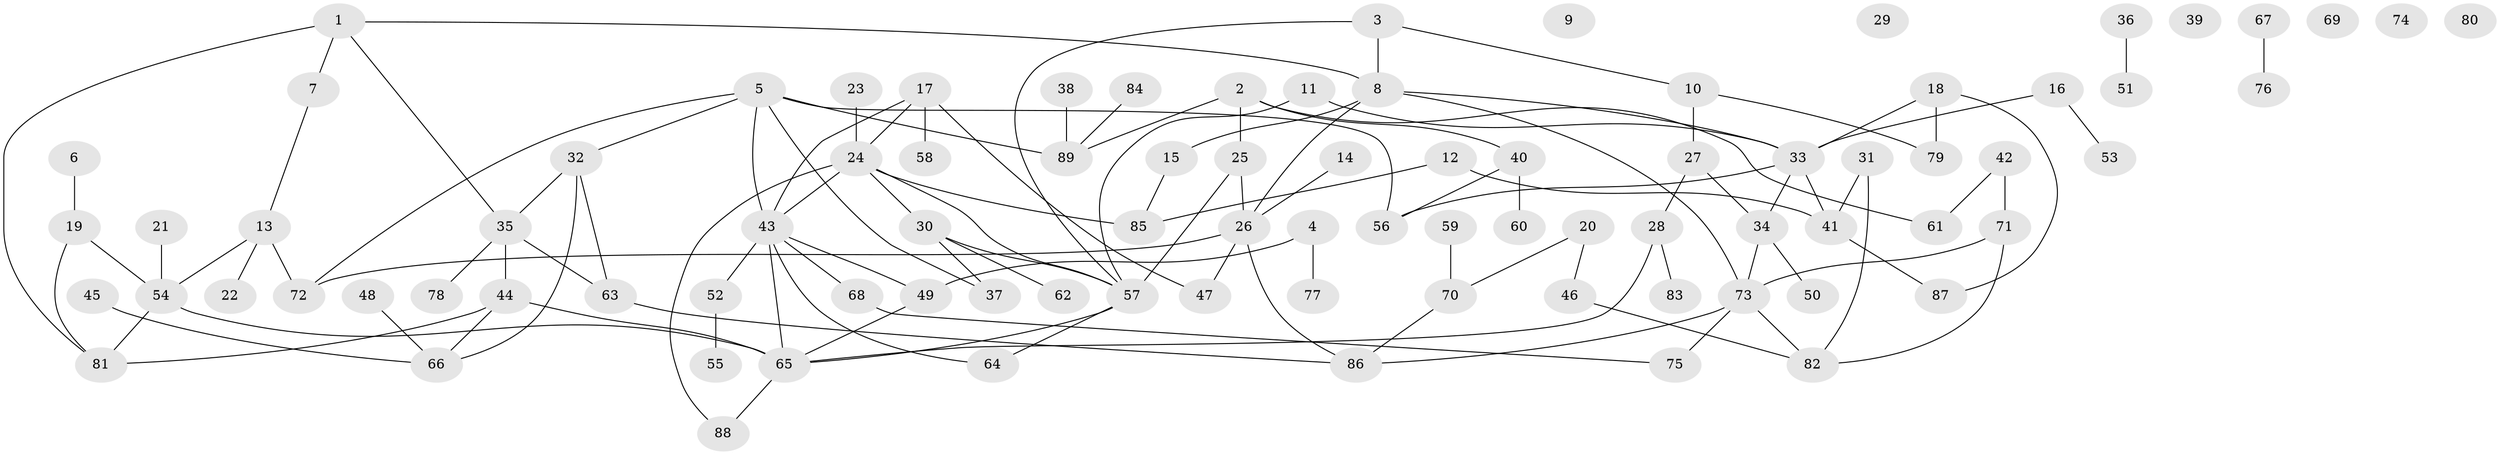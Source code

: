 // coarse degree distribution, {6: 0.16129032258064516, 5: 0.0967741935483871, 4: 0.06451612903225806, 2: 0.25806451612903225, 8: 0.06451612903225806, 7: 0.06451612903225806, 3: 0.16129032258064516, 1: 0.12903225806451613}
// Generated by graph-tools (version 1.1) at 2025/48/03/04/25 22:48:19]
// undirected, 89 vertices, 117 edges
graph export_dot {
  node [color=gray90,style=filled];
  1;
  2;
  3;
  4;
  5;
  6;
  7;
  8;
  9;
  10;
  11;
  12;
  13;
  14;
  15;
  16;
  17;
  18;
  19;
  20;
  21;
  22;
  23;
  24;
  25;
  26;
  27;
  28;
  29;
  30;
  31;
  32;
  33;
  34;
  35;
  36;
  37;
  38;
  39;
  40;
  41;
  42;
  43;
  44;
  45;
  46;
  47;
  48;
  49;
  50;
  51;
  52;
  53;
  54;
  55;
  56;
  57;
  58;
  59;
  60;
  61;
  62;
  63;
  64;
  65;
  66;
  67;
  68;
  69;
  70;
  71;
  72;
  73;
  74;
  75;
  76;
  77;
  78;
  79;
  80;
  81;
  82;
  83;
  84;
  85;
  86;
  87;
  88;
  89;
  1 -- 7;
  1 -- 8;
  1 -- 35;
  1 -- 81;
  2 -- 25;
  2 -- 40;
  2 -- 61;
  2 -- 89;
  3 -- 8;
  3 -- 10;
  3 -- 57;
  4 -- 49;
  4 -- 77;
  5 -- 32;
  5 -- 37;
  5 -- 43;
  5 -- 56;
  5 -- 72;
  5 -- 89;
  6 -- 19;
  7 -- 13;
  8 -- 15;
  8 -- 26;
  8 -- 33;
  8 -- 73;
  10 -- 27;
  10 -- 79;
  11 -- 33;
  11 -- 57;
  12 -- 41;
  12 -- 85;
  13 -- 22;
  13 -- 54;
  13 -- 72;
  14 -- 26;
  15 -- 85;
  16 -- 33;
  16 -- 53;
  17 -- 24;
  17 -- 43;
  17 -- 47;
  17 -- 58;
  18 -- 33;
  18 -- 79;
  18 -- 87;
  19 -- 54;
  19 -- 81;
  20 -- 46;
  20 -- 70;
  21 -- 54;
  23 -- 24;
  24 -- 30;
  24 -- 43;
  24 -- 57;
  24 -- 85;
  24 -- 88;
  25 -- 26;
  25 -- 57;
  26 -- 47;
  26 -- 72;
  26 -- 86;
  27 -- 28;
  27 -- 34;
  28 -- 65;
  28 -- 83;
  30 -- 37;
  30 -- 57;
  30 -- 62;
  31 -- 41;
  31 -- 82;
  32 -- 35;
  32 -- 63;
  32 -- 66;
  33 -- 34;
  33 -- 41;
  33 -- 56;
  34 -- 50;
  34 -- 73;
  35 -- 44;
  35 -- 63;
  35 -- 78;
  36 -- 51;
  38 -- 89;
  40 -- 56;
  40 -- 60;
  41 -- 87;
  42 -- 61;
  42 -- 71;
  43 -- 49;
  43 -- 52;
  43 -- 64;
  43 -- 65;
  43 -- 68;
  44 -- 65;
  44 -- 66;
  44 -- 81;
  45 -- 66;
  46 -- 82;
  48 -- 66;
  49 -- 65;
  52 -- 55;
  54 -- 65;
  54 -- 81;
  57 -- 64;
  57 -- 65;
  59 -- 70;
  63 -- 86;
  65 -- 88;
  67 -- 76;
  68 -- 75;
  70 -- 86;
  71 -- 73;
  71 -- 82;
  73 -- 75;
  73 -- 82;
  73 -- 86;
  84 -- 89;
}

